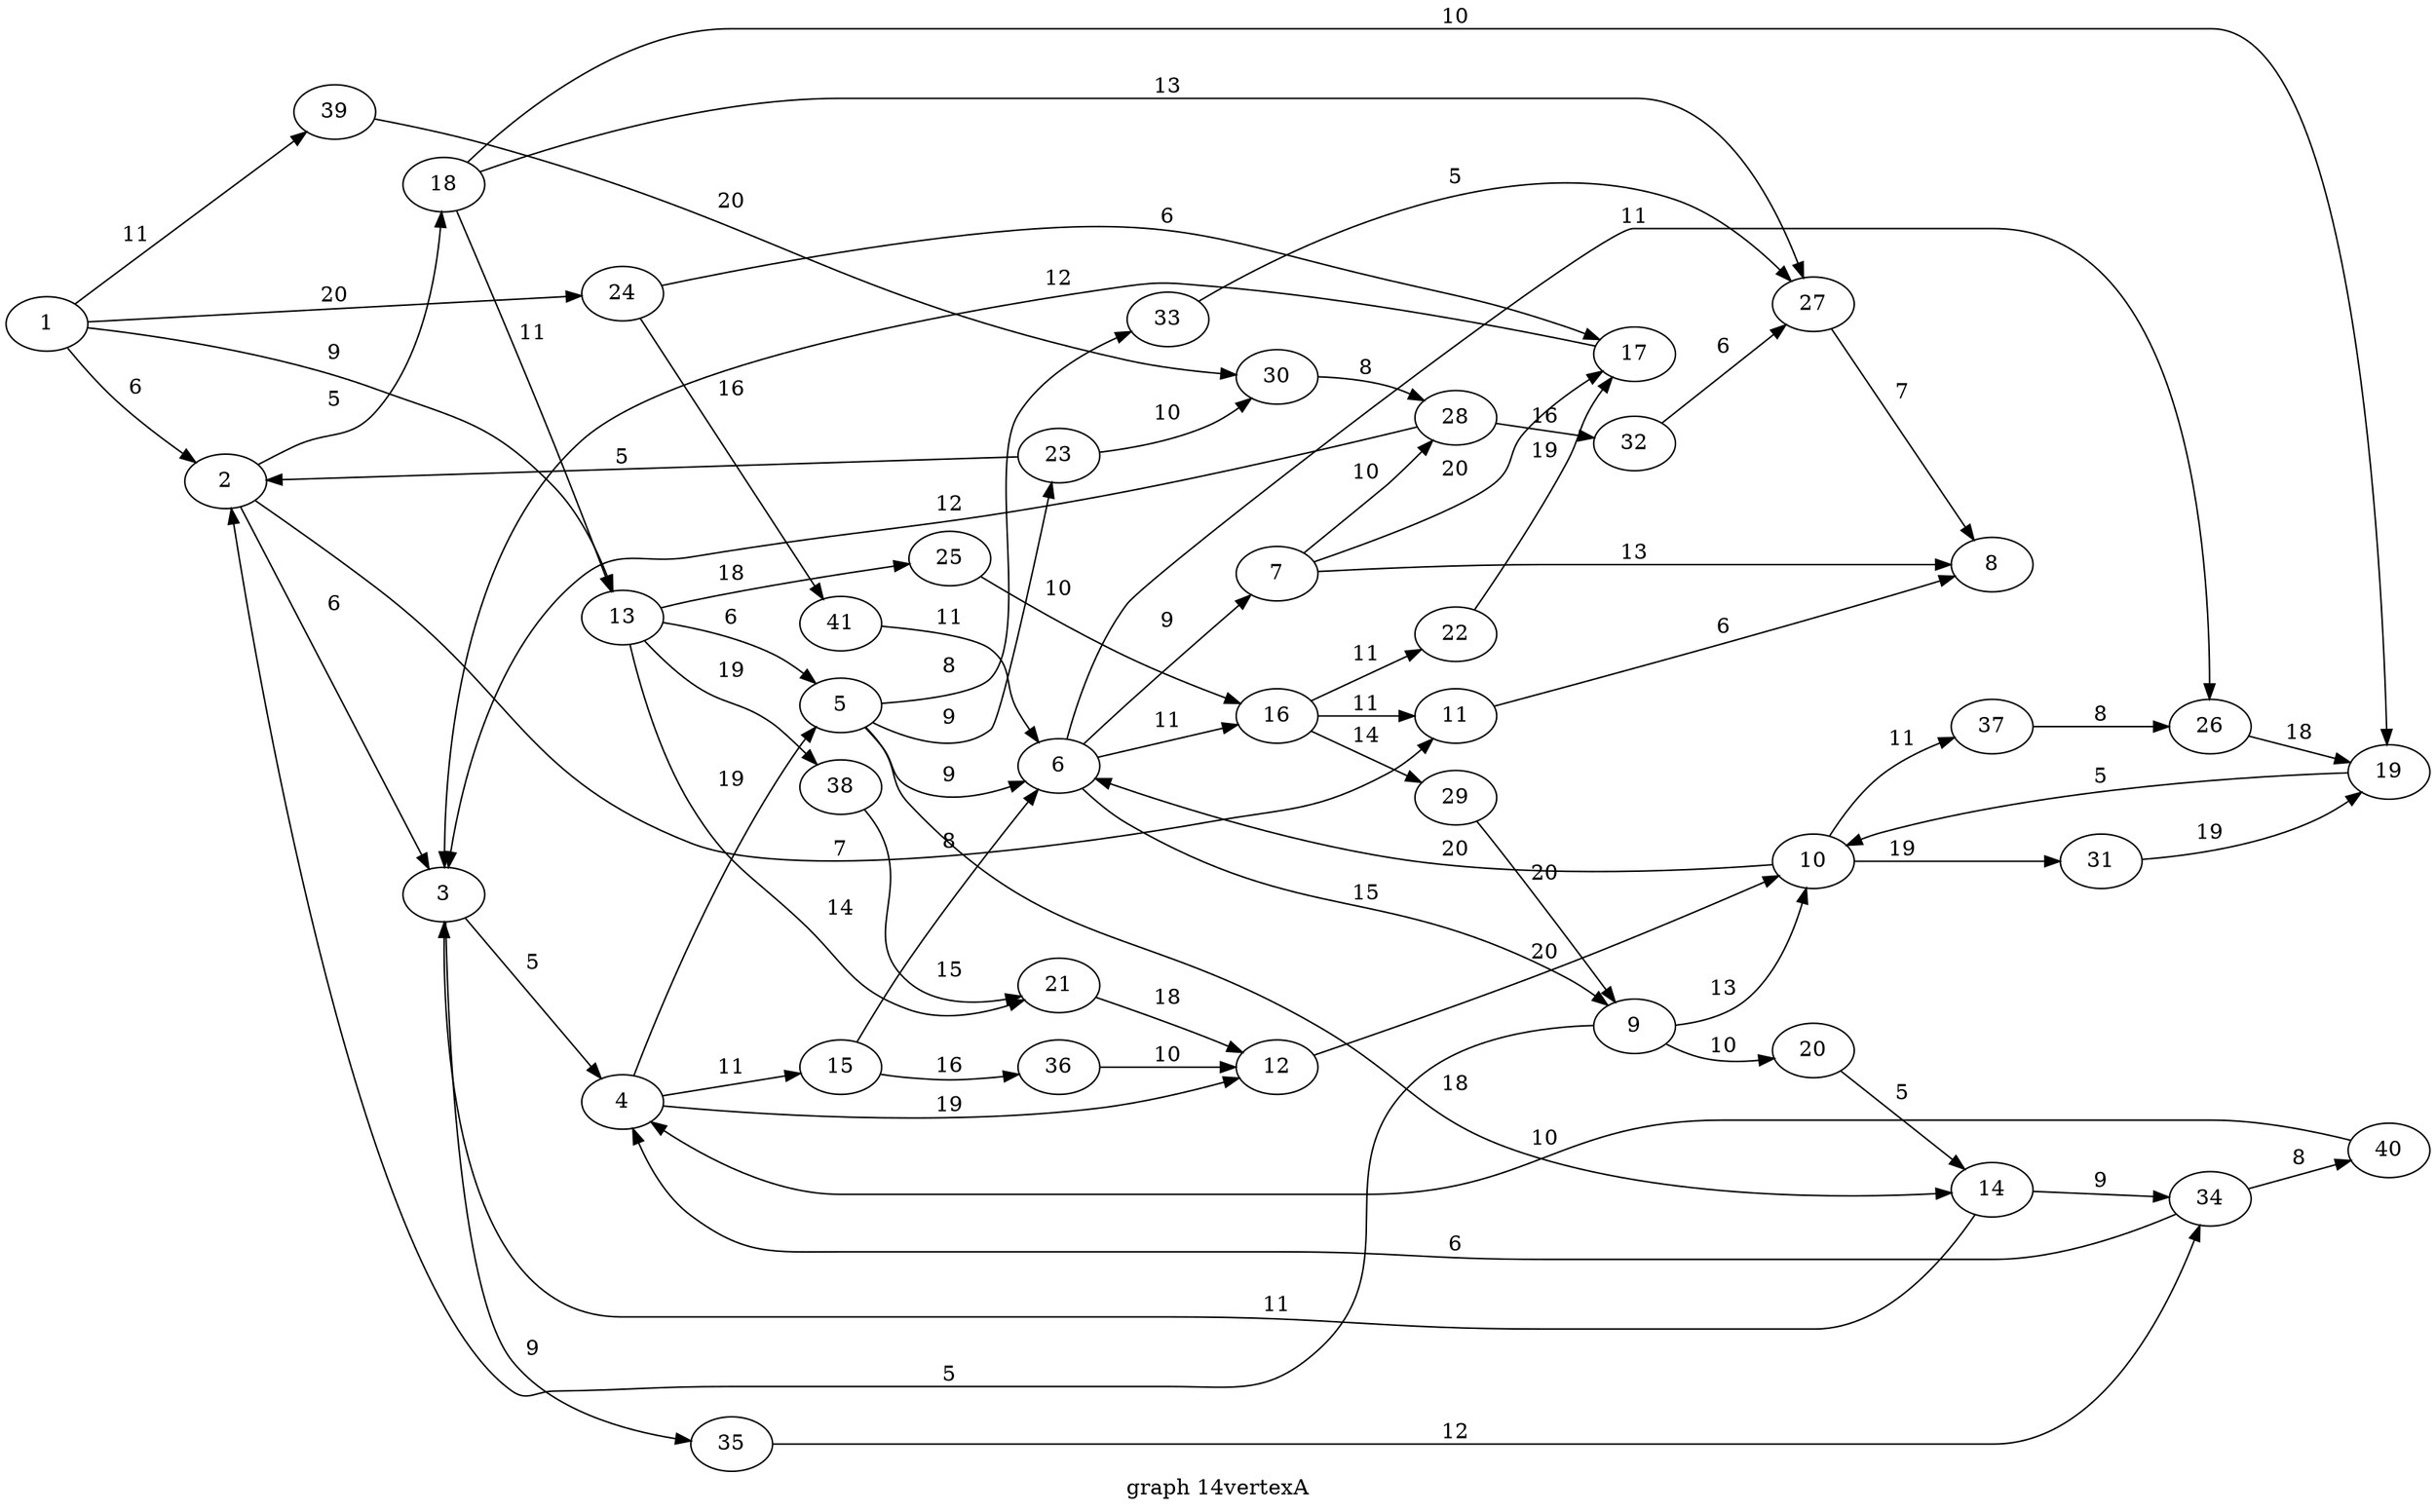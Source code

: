 digraph g{

rankdir = LR

1 -> 2 [label = " 6 "];
2 -> 3 [label = " 6 "];
3 -> 4 [label = " 5 "];
4 -> 5 [label = " 19 "];
5 -> 6 [label = " 9 "];
6 -> 7 [label = " 9 "];
7 -> 8 [label = " 13 "];
6 -> 9 [label = " 15 "];
9 -> 2 [label = " 5 "];
9 -> 10 [label = " 13 "];
10 -> 6 [label = " 20 "];
2 -> 11 [label = " 7 "];
11 -> 8 [label = " 6 "];
4 -> 12 [label = " 19 "];
12 -> 10 [label = " 20 "];
1 -> 13 [label = " 9 "];
13 -> 5 [label = " 6 "];
5 -> 14 [label = " 18 "];
14 -> 3 [label = " 11 "];
4 -> 15 [label = " 11 "];
15 -> 6 [label = " 8 "];
6 -> 16 [label = " 11 "];
16 -> 11 [label = " 11 "];
7 -> 17 [label = " 20 "];
17 -> 3 [label = " 12 "];
2 -> 18 [label = " 5 "];
18 -> 13 [label = " 11 "];
18 -> 19 [label = " 10 "];
19 -> 10 [label = " 5 "];
9 -> 20 [label = " 10 "];
20 -> 14 [label = " 5 "];
13 -> 21 [label = " 14 "];
21 -> 12 [label = " 18 "];
16 -> 22 [label = " 11 "];
22 -> 17 [label = " 19 "];
5 -> 23 [label = " 9 "];
23 -> 2 [label = " 5 "];
1 -> 24 [label = " 20 "];
24 -> 17 [label = " 6 "];
13 -> 25 [label = " 18 "];
25 -> 16 [label = " 10 "];
6 -> 26 [label = " 11 "];
26 -> 19 [label = " 18 "];
18 -> 27 [label = " 13 "];
27 -> 8 [label = " 7 "];
7 -> 28 [label = " 10 "];
28 -> 3 [label = " 12 "];
16 -> 29 [label = " 14 "];
29 -> 9 [label = " 20 "];
23 -> 30 [label = " 10 "];
30 -> 28 [label = " 8 "];
10 -> 31 [label = " 19 "];
31 -> 19 [label = " 19 "];
28 -> 32 [label = " 16 "];
32 -> 27 [label = " 6 "];
5 -> 33 [label = " 8 "];
33 -> 27 [label = " 5 "];
14 -> 34 [label = " 9 "];
34 -> 4 [label = " 6 "];
3 -> 35 [label = " 9 "];
35 -> 34 [label = " 12 "];
15 -> 36 [label = " 16 "];
36 -> 12 [label = " 10 "];
10 -> 37 [label = " 11 "];
37 -> 26 [label = " 8 "];
13 -> 38 [label = " 19 "];
38 -> 21 [label = " 15 "];
1 -> 39 [label = " 11 "];
39 -> 30 [label = " 20 "];
34 -> 40 [label = " 8 "];
40 -> 4 [label = " 10 "];
24 -> 41 [label = " 16 "];
41 -> 6 [label = " 11 "];

label = "graph 14vertexA"
}